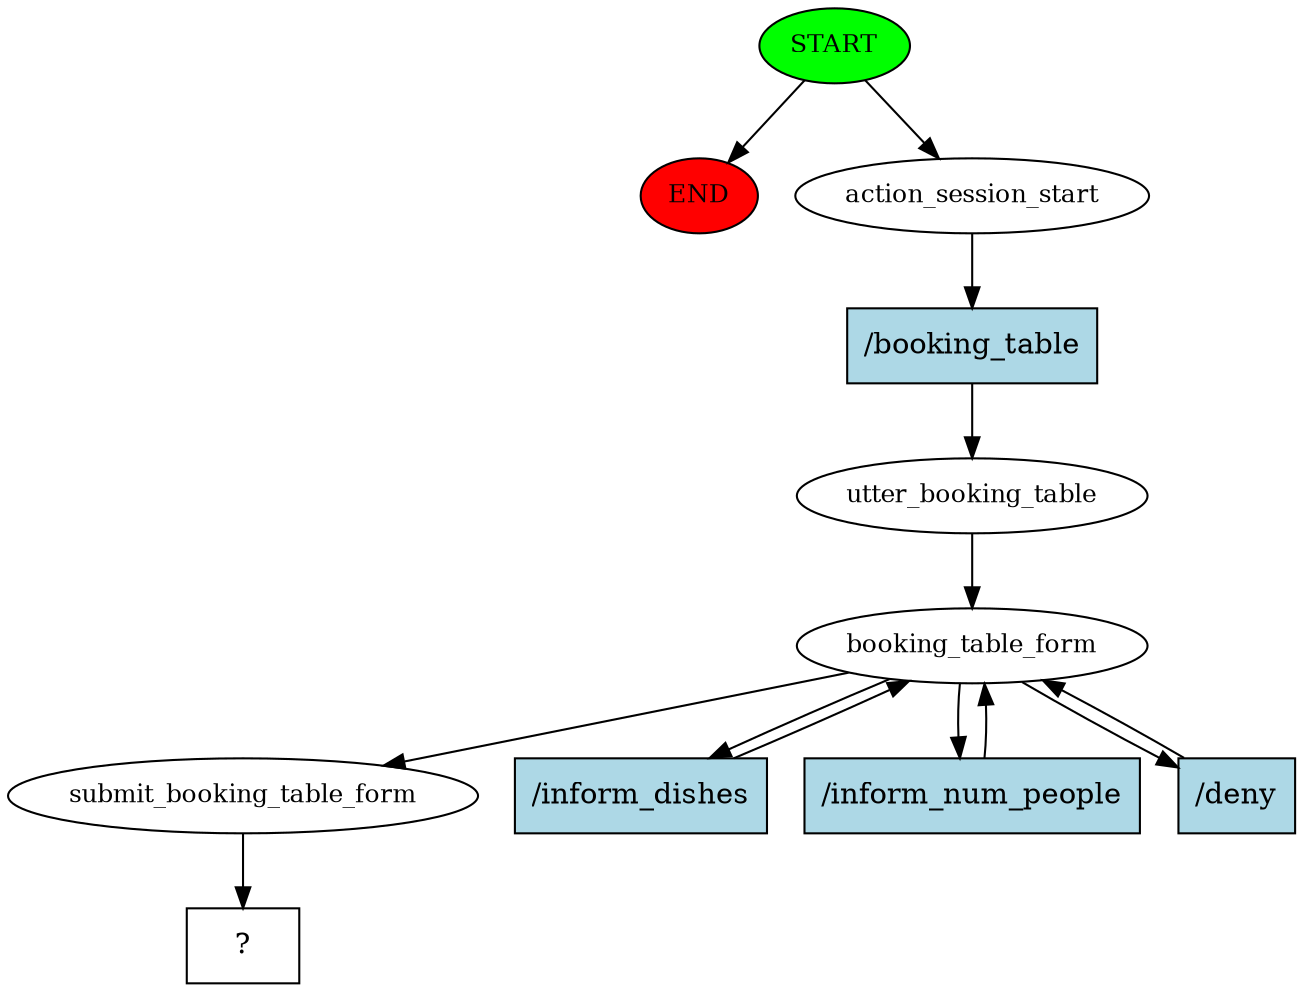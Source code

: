 digraph  {
0 [class="start active", fillcolor=green, fontsize=12, label=START, style=filled];
"-1" [class=end, fillcolor=red, fontsize=12, label=END, style=filled];
1 [class=active, fontsize=12, label=action_session_start];
2 [class=active, fontsize=12, label=utter_booking_table];
3 [class=active, fontsize=12, label=booking_table_form];
7 [class=active, fontsize=12, label=submit_booking_table_form];
8 [class="intent dashed active", label="  ?  ", shape=rect];
9 [class="intent active", fillcolor=lightblue, label="/booking_table", shape=rect, style=filled];
10 [class="intent active", fillcolor=lightblue, label="/inform_dishes", shape=rect, style=filled];
11 [class="intent active", fillcolor=lightblue, label="/inform_num_people", shape=rect, style=filled];
12 [class="intent active", fillcolor=lightblue, label="/deny", shape=rect, style=filled];
0 -> "-1"  [class="", key=NONE, label=""];
0 -> 1  [class=active, key=NONE, label=""];
1 -> 9  [class=active, key=0];
2 -> 3  [class=active, key=NONE, label=""];
3 -> 7  [class=active, key=NONE, label=""];
3 -> 10  [class=active, key=0];
3 -> 11  [class=active, key=0];
3 -> 12  [class=active, key=0];
7 -> 8  [class=active, key=NONE, label=""];
9 -> 2  [class=active, key=0];
10 -> 3  [class=active, key=0];
11 -> 3  [class=active, key=0];
12 -> 3  [class=active, key=0];
}
